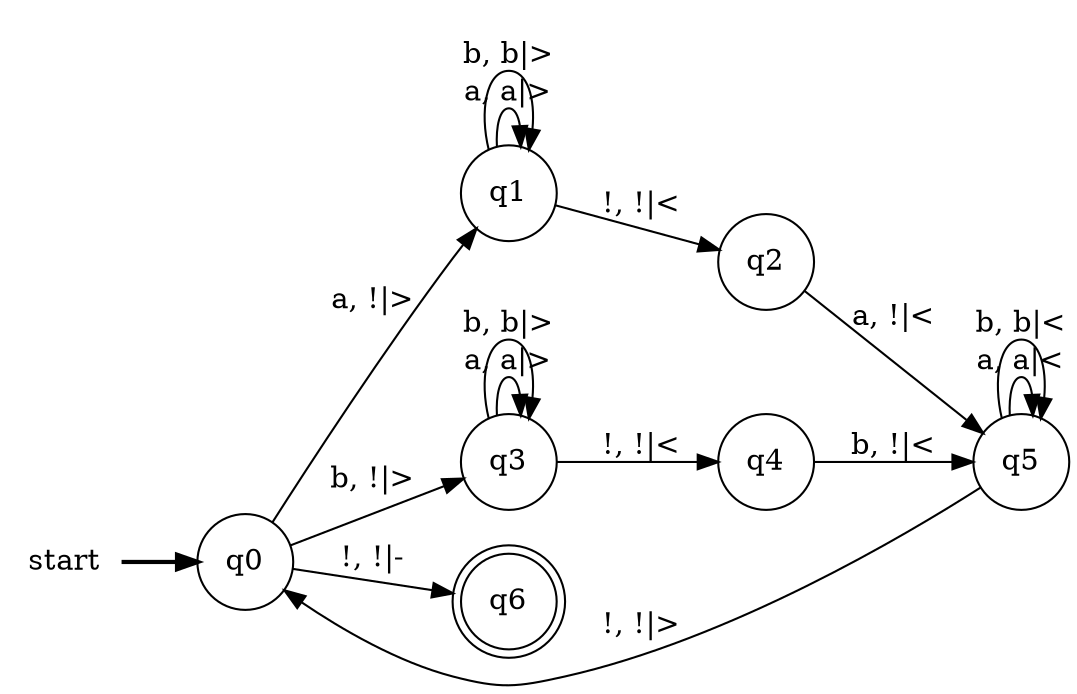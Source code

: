 digraph {
	rankdir=LR
	node [shape=circle]
	q0
	node [shape=circle]
	q1
	node [shape=circle]
	q2
	node [shape=circle]
	q3
	node [shape=circle]
	q4
	node [shape=circle]
	q5
	node [shape=doublecircle]
	q6
	node [shape=plaintext]
	start
	start -> q0 [style=bold]
	q0 -> q1 [label="a, !|>"]
	q0 -> q3 [label="b, !|>"]
	q0 -> q6 [label="!, !|-"]
	q1 -> q1 [label="a, a|>"]
	q1 -> q1 [label="b, b|>"]
	q1 -> q2 [label="!, !|<"]
	q2 -> q5 [label="a, !|<"]
	q3 -> q3 [label="a, a|>"]
	q3 -> q3 [label="b, b|>"]
	q3 -> q4 [label="!, !|<"]
	q4 -> q5 [label="b, !|<"]
	q5 -> q5 [label="a, a|<"]
	q5 -> q5 [label="b, b|<"]
	q5 -> q0 [label="!, !|>"]
}
